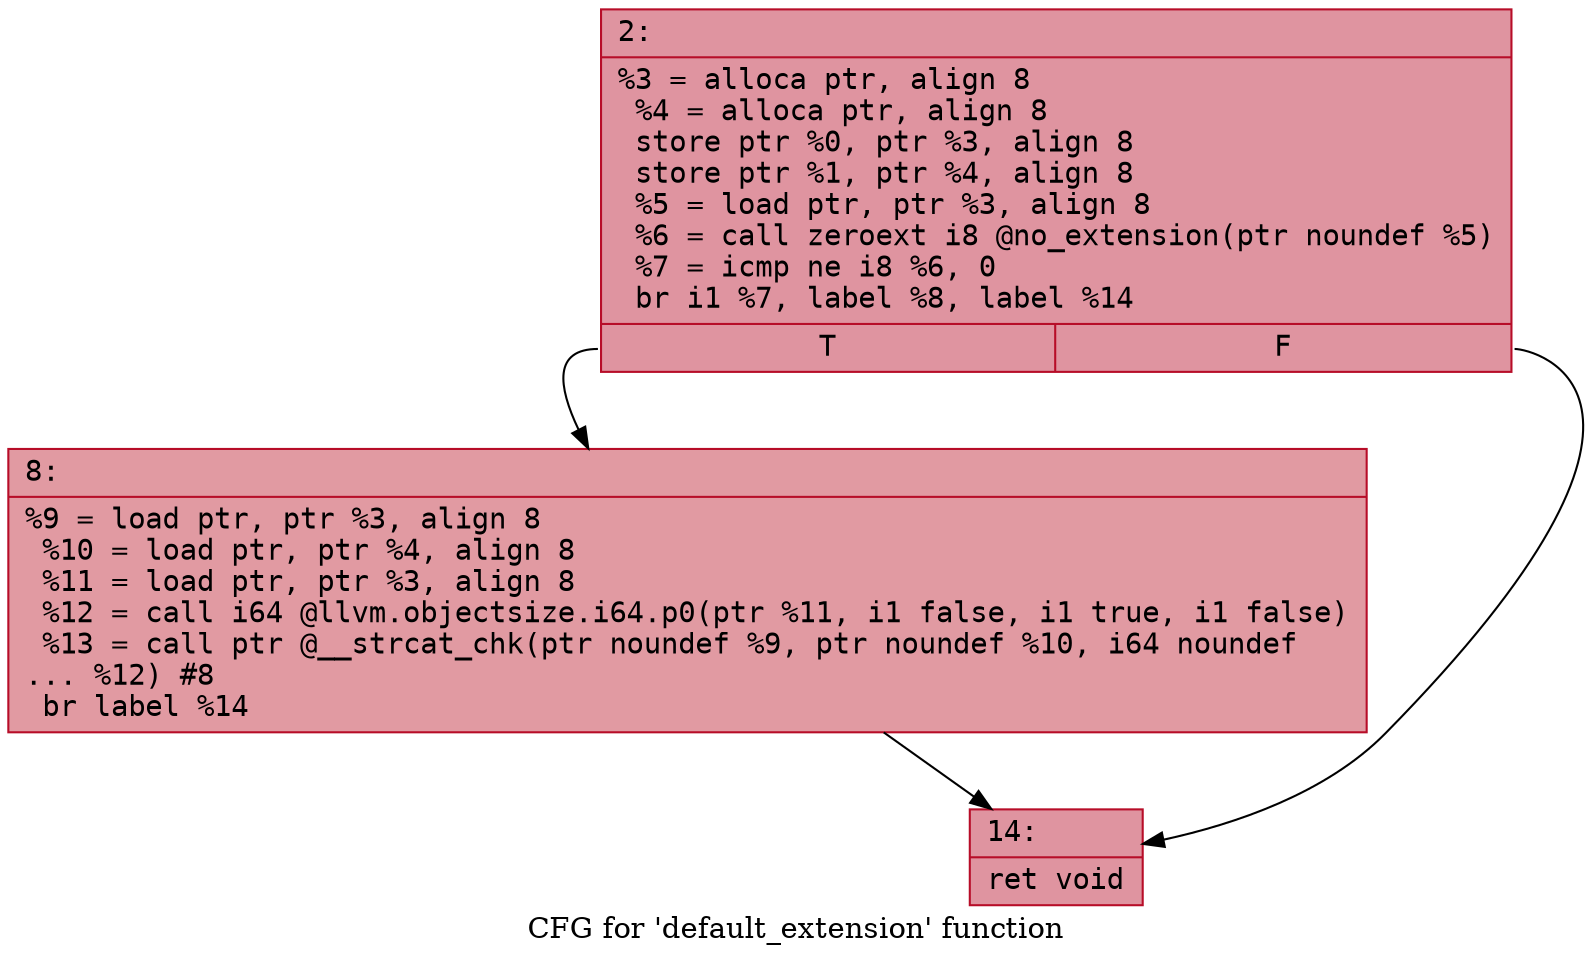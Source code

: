 digraph "CFG for 'default_extension' function" {
	label="CFG for 'default_extension' function";

	Node0x600001977660 [shape=record,color="#b70d28ff", style=filled, fillcolor="#b70d2870" fontname="Courier",label="{2:\l|  %3 = alloca ptr, align 8\l  %4 = alloca ptr, align 8\l  store ptr %0, ptr %3, align 8\l  store ptr %1, ptr %4, align 8\l  %5 = load ptr, ptr %3, align 8\l  %6 = call zeroext i8 @no_extension(ptr noundef %5)\l  %7 = icmp ne i8 %6, 0\l  br i1 %7, label %8, label %14\l|{<s0>T|<s1>F}}"];
	Node0x600001977660:s0 -> Node0x6000019776b0[tooltip="2 -> 8\nProbability 62.50%" ];
	Node0x600001977660:s1 -> Node0x600001977700[tooltip="2 -> 14\nProbability 37.50%" ];
	Node0x6000019776b0 [shape=record,color="#b70d28ff", style=filled, fillcolor="#bb1b2c70" fontname="Courier",label="{8:\l|  %9 = load ptr, ptr %3, align 8\l  %10 = load ptr, ptr %4, align 8\l  %11 = load ptr, ptr %3, align 8\l  %12 = call i64 @llvm.objectsize.i64.p0(ptr %11, i1 false, i1 true, i1 false)\l  %13 = call ptr @__strcat_chk(ptr noundef %9, ptr noundef %10, i64 noundef\l... %12) #8\l  br label %14\l}"];
	Node0x6000019776b0 -> Node0x600001977700[tooltip="8 -> 14\nProbability 100.00%" ];
	Node0x600001977700 [shape=record,color="#b70d28ff", style=filled, fillcolor="#b70d2870" fontname="Courier",label="{14:\l|  ret void\l}"];
}
